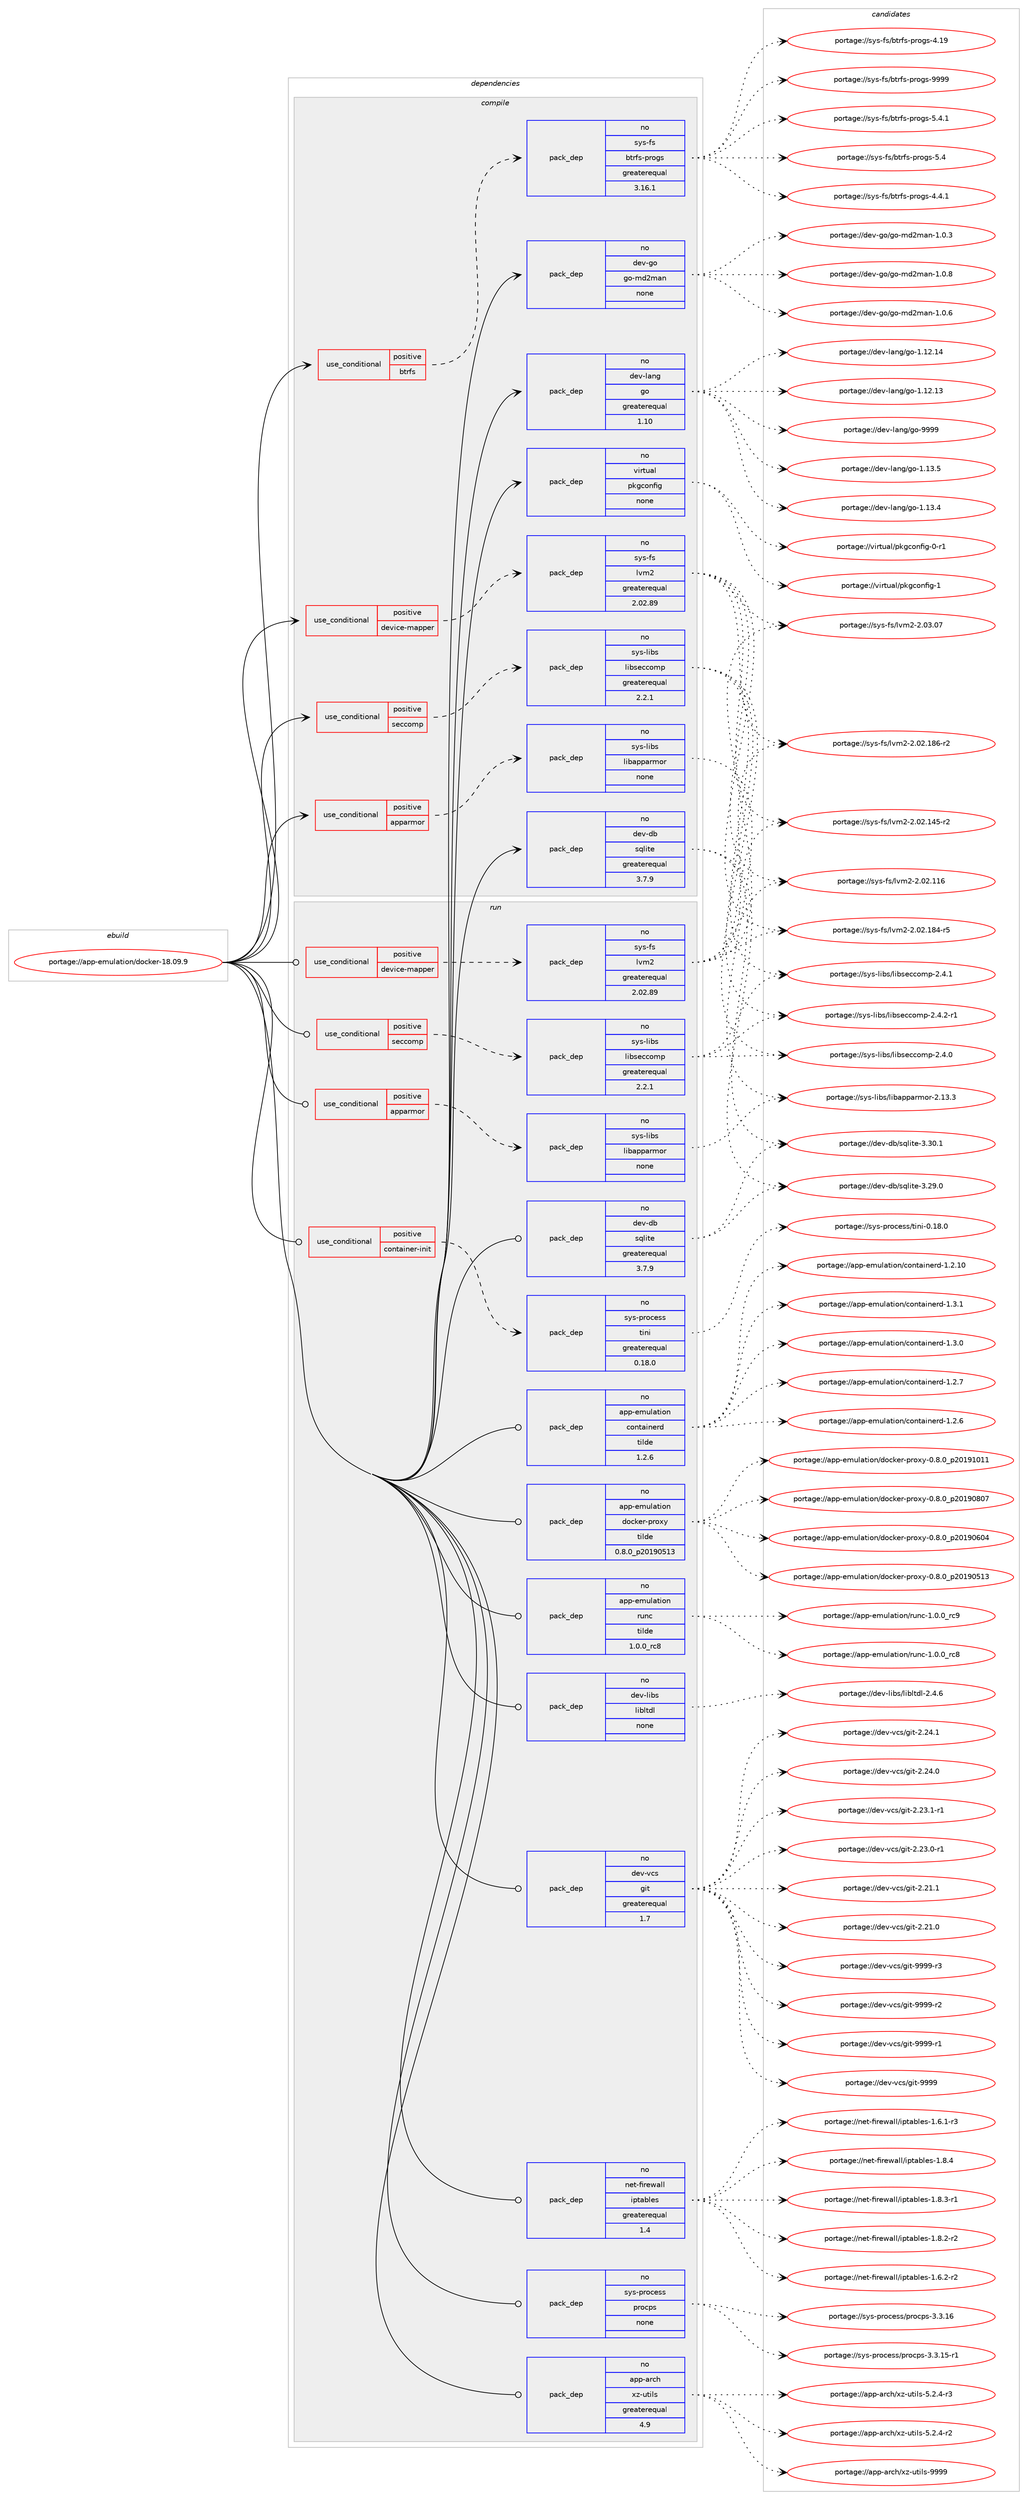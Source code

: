 digraph prolog {

# *************
# Graph options
# *************

newrank=true;
concentrate=true;
compound=true;
graph [rankdir=LR,fontname=Helvetica,fontsize=10,ranksep=1.5];#, ranksep=2.5, nodesep=0.2];
edge  [arrowhead=vee];
node  [fontname=Helvetica,fontsize=10];

# **********
# The ebuild
# **********

subgraph cluster_leftcol {
color=gray;
label=<<i>ebuild</i>>;
id [label="portage://app-emulation/docker-18.09.9", color=red, width=4, href="../app-emulation/docker-18.09.9.svg"];
}

# ****************
# The dependencies
# ****************

subgraph cluster_midcol {
color=gray;
label=<<i>dependencies</i>>;
subgraph cluster_compile {
fillcolor="#eeeeee";
style=filled;
label=<<i>compile</i>>;
subgraph cond148629 {
dependency631167 [label=<<TABLE BORDER="0" CELLBORDER="1" CELLSPACING="0" CELLPADDING="4"><TR><TD ROWSPAN="3" CELLPADDING="10">use_conditional</TD></TR><TR><TD>positive</TD></TR><TR><TD>apparmor</TD></TR></TABLE>>, shape=none, color=red];
subgraph pack474131 {
dependency631168 [label=<<TABLE BORDER="0" CELLBORDER="1" CELLSPACING="0" CELLPADDING="4" WIDTH="220"><TR><TD ROWSPAN="6" CELLPADDING="30">pack_dep</TD></TR><TR><TD WIDTH="110">no</TD></TR><TR><TD>sys-libs</TD></TR><TR><TD>libapparmor</TD></TR><TR><TD>none</TD></TR><TR><TD></TD></TR></TABLE>>, shape=none, color=blue];
}
dependency631167:e -> dependency631168:w [weight=20,style="dashed",arrowhead="vee"];
}
id:e -> dependency631167:w [weight=20,style="solid",arrowhead="vee"];
subgraph cond148630 {
dependency631169 [label=<<TABLE BORDER="0" CELLBORDER="1" CELLSPACING="0" CELLPADDING="4"><TR><TD ROWSPAN="3" CELLPADDING="10">use_conditional</TD></TR><TR><TD>positive</TD></TR><TR><TD>btrfs</TD></TR></TABLE>>, shape=none, color=red];
subgraph pack474132 {
dependency631170 [label=<<TABLE BORDER="0" CELLBORDER="1" CELLSPACING="0" CELLPADDING="4" WIDTH="220"><TR><TD ROWSPAN="6" CELLPADDING="30">pack_dep</TD></TR><TR><TD WIDTH="110">no</TD></TR><TR><TD>sys-fs</TD></TR><TR><TD>btrfs-progs</TD></TR><TR><TD>greaterequal</TD></TR><TR><TD>3.16.1</TD></TR></TABLE>>, shape=none, color=blue];
}
dependency631169:e -> dependency631170:w [weight=20,style="dashed",arrowhead="vee"];
}
id:e -> dependency631169:w [weight=20,style="solid",arrowhead="vee"];
subgraph cond148631 {
dependency631171 [label=<<TABLE BORDER="0" CELLBORDER="1" CELLSPACING="0" CELLPADDING="4"><TR><TD ROWSPAN="3" CELLPADDING="10">use_conditional</TD></TR><TR><TD>positive</TD></TR><TR><TD>device-mapper</TD></TR></TABLE>>, shape=none, color=red];
subgraph pack474133 {
dependency631172 [label=<<TABLE BORDER="0" CELLBORDER="1" CELLSPACING="0" CELLPADDING="4" WIDTH="220"><TR><TD ROWSPAN="6" CELLPADDING="30">pack_dep</TD></TR><TR><TD WIDTH="110">no</TD></TR><TR><TD>sys-fs</TD></TR><TR><TD>lvm2</TD></TR><TR><TD>greaterequal</TD></TR><TR><TD>2.02.89</TD></TR></TABLE>>, shape=none, color=blue];
}
dependency631171:e -> dependency631172:w [weight=20,style="dashed",arrowhead="vee"];
}
id:e -> dependency631171:w [weight=20,style="solid",arrowhead="vee"];
subgraph cond148632 {
dependency631173 [label=<<TABLE BORDER="0" CELLBORDER="1" CELLSPACING="0" CELLPADDING="4"><TR><TD ROWSPAN="3" CELLPADDING="10">use_conditional</TD></TR><TR><TD>positive</TD></TR><TR><TD>seccomp</TD></TR></TABLE>>, shape=none, color=red];
subgraph pack474134 {
dependency631174 [label=<<TABLE BORDER="0" CELLBORDER="1" CELLSPACING="0" CELLPADDING="4" WIDTH="220"><TR><TD ROWSPAN="6" CELLPADDING="30">pack_dep</TD></TR><TR><TD WIDTH="110">no</TD></TR><TR><TD>sys-libs</TD></TR><TR><TD>libseccomp</TD></TR><TR><TD>greaterequal</TD></TR><TR><TD>2.2.1</TD></TR></TABLE>>, shape=none, color=blue];
}
dependency631173:e -> dependency631174:w [weight=20,style="dashed",arrowhead="vee"];
}
id:e -> dependency631173:w [weight=20,style="solid",arrowhead="vee"];
subgraph pack474135 {
dependency631175 [label=<<TABLE BORDER="0" CELLBORDER="1" CELLSPACING="0" CELLPADDING="4" WIDTH="220"><TR><TD ROWSPAN="6" CELLPADDING="30">pack_dep</TD></TR><TR><TD WIDTH="110">no</TD></TR><TR><TD>dev-db</TD></TR><TR><TD>sqlite</TD></TR><TR><TD>greaterequal</TD></TR><TR><TD>3.7.9</TD></TR></TABLE>>, shape=none, color=blue];
}
id:e -> dependency631175:w [weight=20,style="solid",arrowhead="vee"];
subgraph pack474136 {
dependency631176 [label=<<TABLE BORDER="0" CELLBORDER="1" CELLSPACING="0" CELLPADDING="4" WIDTH="220"><TR><TD ROWSPAN="6" CELLPADDING="30">pack_dep</TD></TR><TR><TD WIDTH="110">no</TD></TR><TR><TD>dev-go</TD></TR><TR><TD>go-md2man</TD></TR><TR><TD>none</TD></TR><TR><TD></TD></TR></TABLE>>, shape=none, color=blue];
}
id:e -> dependency631176:w [weight=20,style="solid",arrowhead="vee"];
subgraph pack474137 {
dependency631177 [label=<<TABLE BORDER="0" CELLBORDER="1" CELLSPACING="0" CELLPADDING="4" WIDTH="220"><TR><TD ROWSPAN="6" CELLPADDING="30">pack_dep</TD></TR><TR><TD WIDTH="110">no</TD></TR><TR><TD>dev-lang</TD></TR><TR><TD>go</TD></TR><TR><TD>greaterequal</TD></TR><TR><TD>1.10</TD></TR></TABLE>>, shape=none, color=blue];
}
id:e -> dependency631177:w [weight=20,style="solid",arrowhead="vee"];
subgraph pack474138 {
dependency631178 [label=<<TABLE BORDER="0" CELLBORDER="1" CELLSPACING="0" CELLPADDING="4" WIDTH="220"><TR><TD ROWSPAN="6" CELLPADDING="30">pack_dep</TD></TR><TR><TD WIDTH="110">no</TD></TR><TR><TD>virtual</TD></TR><TR><TD>pkgconfig</TD></TR><TR><TD>none</TD></TR><TR><TD></TD></TR></TABLE>>, shape=none, color=blue];
}
id:e -> dependency631178:w [weight=20,style="solid",arrowhead="vee"];
}
subgraph cluster_compileandrun {
fillcolor="#eeeeee";
style=filled;
label=<<i>compile and run</i>>;
}
subgraph cluster_run {
fillcolor="#eeeeee";
style=filled;
label=<<i>run</i>>;
subgraph cond148633 {
dependency631179 [label=<<TABLE BORDER="0" CELLBORDER="1" CELLSPACING="0" CELLPADDING="4"><TR><TD ROWSPAN="3" CELLPADDING="10">use_conditional</TD></TR><TR><TD>positive</TD></TR><TR><TD>apparmor</TD></TR></TABLE>>, shape=none, color=red];
subgraph pack474139 {
dependency631180 [label=<<TABLE BORDER="0" CELLBORDER="1" CELLSPACING="0" CELLPADDING="4" WIDTH="220"><TR><TD ROWSPAN="6" CELLPADDING="30">pack_dep</TD></TR><TR><TD WIDTH="110">no</TD></TR><TR><TD>sys-libs</TD></TR><TR><TD>libapparmor</TD></TR><TR><TD>none</TD></TR><TR><TD></TD></TR></TABLE>>, shape=none, color=blue];
}
dependency631179:e -> dependency631180:w [weight=20,style="dashed",arrowhead="vee"];
}
id:e -> dependency631179:w [weight=20,style="solid",arrowhead="odot"];
subgraph cond148634 {
dependency631181 [label=<<TABLE BORDER="0" CELLBORDER="1" CELLSPACING="0" CELLPADDING="4"><TR><TD ROWSPAN="3" CELLPADDING="10">use_conditional</TD></TR><TR><TD>positive</TD></TR><TR><TD>container-init</TD></TR></TABLE>>, shape=none, color=red];
subgraph pack474140 {
dependency631182 [label=<<TABLE BORDER="0" CELLBORDER="1" CELLSPACING="0" CELLPADDING="4" WIDTH="220"><TR><TD ROWSPAN="6" CELLPADDING="30">pack_dep</TD></TR><TR><TD WIDTH="110">no</TD></TR><TR><TD>sys-process</TD></TR><TR><TD>tini</TD></TR><TR><TD>greaterequal</TD></TR><TR><TD>0.18.0</TD></TR></TABLE>>, shape=none, color=blue];
}
dependency631181:e -> dependency631182:w [weight=20,style="dashed",arrowhead="vee"];
}
id:e -> dependency631181:w [weight=20,style="solid",arrowhead="odot"];
subgraph cond148635 {
dependency631183 [label=<<TABLE BORDER="0" CELLBORDER="1" CELLSPACING="0" CELLPADDING="4"><TR><TD ROWSPAN="3" CELLPADDING="10">use_conditional</TD></TR><TR><TD>positive</TD></TR><TR><TD>device-mapper</TD></TR></TABLE>>, shape=none, color=red];
subgraph pack474141 {
dependency631184 [label=<<TABLE BORDER="0" CELLBORDER="1" CELLSPACING="0" CELLPADDING="4" WIDTH="220"><TR><TD ROWSPAN="6" CELLPADDING="30">pack_dep</TD></TR><TR><TD WIDTH="110">no</TD></TR><TR><TD>sys-fs</TD></TR><TR><TD>lvm2</TD></TR><TR><TD>greaterequal</TD></TR><TR><TD>2.02.89</TD></TR></TABLE>>, shape=none, color=blue];
}
dependency631183:e -> dependency631184:w [weight=20,style="dashed",arrowhead="vee"];
}
id:e -> dependency631183:w [weight=20,style="solid",arrowhead="odot"];
subgraph cond148636 {
dependency631185 [label=<<TABLE BORDER="0" CELLBORDER="1" CELLSPACING="0" CELLPADDING="4"><TR><TD ROWSPAN="3" CELLPADDING="10">use_conditional</TD></TR><TR><TD>positive</TD></TR><TR><TD>seccomp</TD></TR></TABLE>>, shape=none, color=red];
subgraph pack474142 {
dependency631186 [label=<<TABLE BORDER="0" CELLBORDER="1" CELLSPACING="0" CELLPADDING="4" WIDTH="220"><TR><TD ROWSPAN="6" CELLPADDING="30">pack_dep</TD></TR><TR><TD WIDTH="110">no</TD></TR><TR><TD>sys-libs</TD></TR><TR><TD>libseccomp</TD></TR><TR><TD>greaterequal</TD></TR><TR><TD>2.2.1</TD></TR></TABLE>>, shape=none, color=blue];
}
dependency631185:e -> dependency631186:w [weight=20,style="dashed",arrowhead="vee"];
}
id:e -> dependency631185:w [weight=20,style="solid",arrowhead="odot"];
subgraph pack474143 {
dependency631187 [label=<<TABLE BORDER="0" CELLBORDER="1" CELLSPACING="0" CELLPADDING="4" WIDTH="220"><TR><TD ROWSPAN="6" CELLPADDING="30">pack_dep</TD></TR><TR><TD WIDTH="110">no</TD></TR><TR><TD>app-arch</TD></TR><TR><TD>xz-utils</TD></TR><TR><TD>greaterequal</TD></TR><TR><TD>4.9</TD></TR></TABLE>>, shape=none, color=blue];
}
id:e -> dependency631187:w [weight=20,style="solid",arrowhead="odot"];
subgraph pack474144 {
dependency631188 [label=<<TABLE BORDER="0" CELLBORDER="1" CELLSPACING="0" CELLPADDING="4" WIDTH="220"><TR><TD ROWSPAN="6" CELLPADDING="30">pack_dep</TD></TR><TR><TD WIDTH="110">no</TD></TR><TR><TD>app-emulation</TD></TR><TR><TD>containerd</TD></TR><TR><TD>tilde</TD></TR><TR><TD>1.2.6</TD></TR></TABLE>>, shape=none, color=blue];
}
id:e -> dependency631188:w [weight=20,style="solid",arrowhead="odot"];
subgraph pack474145 {
dependency631189 [label=<<TABLE BORDER="0" CELLBORDER="1" CELLSPACING="0" CELLPADDING="4" WIDTH="220"><TR><TD ROWSPAN="6" CELLPADDING="30">pack_dep</TD></TR><TR><TD WIDTH="110">no</TD></TR><TR><TD>app-emulation</TD></TR><TR><TD>docker-proxy</TD></TR><TR><TD>tilde</TD></TR><TR><TD>0.8.0_p20190513</TD></TR></TABLE>>, shape=none, color=blue];
}
id:e -> dependency631189:w [weight=20,style="solid",arrowhead="odot"];
subgraph pack474146 {
dependency631190 [label=<<TABLE BORDER="0" CELLBORDER="1" CELLSPACING="0" CELLPADDING="4" WIDTH="220"><TR><TD ROWSPAN="6" CELLPADDING="30">pack_dep</TD></TR><TR><TD WIDTH="110">no</TD></TR><TR><TD>app-emulation</TD></TR><TR><TD>runc</TD></TR><TR><TD>tilde</TD></TR><TR><TD>1.0.0_rc8</TD></TR></TABLE>>, shape=none, color=blue];
}
id:e -> dependency631190:w [weight=20,style="solid",arrowhead="odot"];
subgraph pack474147 {
dependency631191 [label=<<TABLE BORDER="0" CELLBORDER="1" CELLSPACING="0" CELLPADDING="4" WIDTH="220"><TR><TD ROWSPAN="6" CELLPADDING="30">pack_dep</TD></TR><TR><TD WIDTH="110">no</TD></TR><TR><TD>dev-db</TD></TR><TR><TD>sqlite</TD></TR><TR><TD>greaterequal</TD></TR><TR><TD>3.7.9</TD></TR></TABLE>>, shape=none, color=blue];
}
id:e -> dependency631191:w [weight=20,style="solid",arrowhead="odot"];
subgraph pack474148 {
dependency631192 [label=<<TABLE BORDER="0" CELLBORDER="1" CELLSPACING="0" CELLPADDING="4" WIDTH="220"><TR><TD ROWSPAN="6" CELLPADDING="30">pack_dep</TD></TR><TR><TD WIDTH="110">no</TD></TR><TR><TD>dev-libs</TD></TR><TR><TD>libltdl</TD></TR><TR><TD>none</TD></TR><TR><TD></TD></TR></TABLE>>, shape=none, color=blue];
}
id:e -> dependency631192:w [weight=20,style="solid",arrowhead="odot"];
subgraph pack474149 {
dependency631193 [label=<<TABLE BORDER="0" CELLBORDER="1" CELLSPACING="0" CELLPADDING="4" WIDTH="220"><TR><TD ROWSPAN="6" CELLPADDING="30">pack_dep</TD></TR><TR><TD WIDTH="110">no</TD></TR><TR><TD>dev-vcs</TD></TR><TR><TD>git</TD></TR><TR><TD>greaterequal</TD></TR><TR><TD>1.7</TD></TR></TABLE>>, shape=none, color=blue];
}
id:e -> dependency631193:w [weight=20,style="solid",arrowhead="odot"];
subgraph pack474150 {
dependency631194 [label=<<TABLE BORDER="0" CELLBORDER="1" CELLSPACING="0" CELLPADDING="4" WIDTH="220"><TR><TD ROWSPAN="6" CELLPADDING="30">pack_dep</TD></TR><TR><TD WIDTH="110">no</TD></TR><TR><TD>net-firewall</TD></TR><TR><TD>iptables</TD></TR><TR><TD>greaterequal</TD></TR><TR><TD>1.4</TD></TR></TABLE>>, shape=none, color=blue];
}
id:e -> dependency631194:w [weight=20,style="solid",arrowhead="odot"];
subgraph pack474151 {
dependency631195 [label=<<TABLE BORDER="0" CELLBORDER="1" CELLSPACING="0" CELLPADDING="4" WIDTH="220"><TR><TD ROWSPAN="6" CELLPADDING="30">pack_dep</TD></TR><TR><TD WIDTH="110">no</TD></TR><TR><TD>sys-process</TD></TR><TR><TD>procps</TD></TR><TR><TD>none</TD></TR><TR><TD></TD></TR></TABLE>>, shape=none, color=blue];
}
id:e -> dependency631195:w [weight=20,style="solid",arrowhead="odot"];
}
}

# **************
# The candidates
# **************

subgraph cluster_choices {
rank=same;
color=gray;
label=<<i>candidates</i>>;

subgraph choice474131 {
color=black;
nodesep=1;
choice11512111545108105981154710810598971121129711410911111445504649514651 [label="portage://sys-libs/libapparmor-2.13.3", color=red, width=4,href="../sys-libs/libapparmor-2.13.3.svg"];
dependency631168:e -> choice11512111545108105981154710810598971121129711410911111445504649514651:w [style=dotted,weight="100"];
}
subgraph choice474132 {
color=black;
nodesep=1;
choice115121115451021154798116114102115451121141111031154557575757 [label="portage://sys-fs/btrfs-progs-9999", color=red, width=4,href="../sys-fs/btrfs-progs-9999.svg"];
choice11512111545102115479811611410211545112114111103115455346524649 [label="portage://sys-fs/btrfs-progs-5.4.1", color=red, width=4,href="../sys-fs/btrfs-progs-5.4.1.svg"];
choice1151211154510211547981161141021154511211411110311545534652 [label="portage://sys-fs/btrfs-progs-5.4", color=red, width=4,href="../sys-fs/btrfs-progs-5.4.svg"];
choice11512111545102115479811611410211545112114111103115455246524649 [label="portage://sys-fs/btrfs-progs-4.4.1", color=red, width=4,href="../sys-fs/btrfs-progs-4.4.1.svg"];
choice115121115451021154798116114102115451121141111031154552464957 [label="portage://sys-fs/btrfs-progs-4.19", color=red, width=4,href="../sys-fs/btrfs-progs-4.19.svg"];
dependency631170:e -> choice115121115451021154798116114102115451121141111031154557575757:w [style=dotted,weight="100"];
dependency631170:e -> choice11512111545102115479811611410211545112114111103115455346524649:w [style=dotted,weight="100"];
dependency631170:e -> choice1151211154510211547981161141021154511211411110311545534652:w [style=dotted,weight="100"];
dependency631170:e -> choice11512111545102115479811611410211545112114111103115455246524649:w [style=dotted,weight="100"];
dependency631170:e -> choice115121115451021154798116114102115451121141111031154552464957:w [style=dotted,weight="100"];
}
subgraph choice474133 {
color=black;
nodesep=1;
choice1151211154510211547108118109504550464851464855 [label="portage://sys-fs/lvm2-2.03.07", color=red, width=4,href="../sys-fs/lvm2-2.03.07.svg"];
choice1151211154510211547108118109504550464850464956544511450 [label="portage://sys-fs/lvm2-2.02.186-r2", color=red, width=4,href="../sys-fs/lvm2-2.02.186-r2.svg"];
choice1151211154510211547108118109504550464850464956524511453 [label="portage://sys-fs/lvm2-2.02.184-r5", color=red, width=4,href="../sys-fs/lvm2-2.02.184-r5.svg"];
choice1151211154510211547108118109504550464850464952534511450 [label="portage://sys-fs/lvm2-2.02.145-r2", color=red, width=4,href="../sys-fs/lvm2-2.02.145-r2.svg"];
choice115121115451021154710811810950455046485046494954 [label="portage://sys-fs/lvm2-2.02.116", color=red, width=4,href="../sys-fs/lvm2-2.02.116.svg"];
dependency631172:e -> choice1151211154510211547108118109504550464851464855:w [style=dotted,weight="100"];
dependency631172:e -> choice1151211154510211547108118109504550464850464956544511450:w [style=dotted,weight="100"];
dependency631172:e -> choice1151211154510211547108118109504550464850464956524511453:w [style=dotted,weight="100"];
dependency631172:e -> choice1151211154510211547108118109504550464850464952534511450:w [style=dotted,weight="100"];
dependency631172:e -> choice115121115451021154710811810950455046485046494954:w [style=dotted,weight="100"];
}
subgraph choice474134 {
color=black;
nodesep=1;
choice1151211154510810598115471081059811510199991111091124550465246504511449 [label="portage://sys-libs/libseccomp-2.4.2-r1", color=red, width=4,href="../sys-libs/libseccomp-2.4.2-r1.svg"];
choice115121115451081059811547108105981151019999111109112455046524649 [label="portage://sys-libs/libseccomp-2.4.1", color=red, width=4,href="../sys-libs/libseccomp-2.4.1.svg"];
choice115121115451081059811547108105981151019999111109112455046524648 [label="portage://sys-libs/libseccomp-2.4.0", color=red, width=4,href="../sys-libs/libseccomp-2.4.0.svg"];
dependency631174:e -> choice1151211154510810598115471081059811510199991111091124550465246504511449:w [style=dotted,weight="100"];
dependency631174:e -> choice115121115451081059811547108105981151019999111109112455046524649:w [style=dotted,weight="100"];
dependency631174:e -> choice115121115451081059811547108105981151019999111109112455046524648:w [style=dotted,weight="100"];
}
subgraph choice474135 {
color=black;
nodesep=1;
choice10010111845100984711511310810511610145514651484649 [label="portage://dev-db/sqlite-3.30.1", color=red, width=4,href="../dev-db/sqlite-3.30.1.svg"];
choice10010111845100984711511310810511610145514650574648 [label="portage://dev-db/sqlite-3.29.0", color=red, width=4,href="../dev-db/sqlite-3.29.0.svg"];
dependency631175:e -> choice10010111845100984711511310810511610145514651484649:w [style=dotted,weight="100"];
dependency631175:e -> choice10010111845100984711511310810511610145514650574648:w [style=dotted,weight="100"];
}
subgraph choice474136 {
color=black;
nodesep=1;
choice1001011184510311147103111451091005010997110454946484656 [label="portage://dev-go/go-md2man-1.0.8", color=red, width=4,href="../dev-go/go-md2man-1.0.8.svg"];
choice1001011184510311147103111451091005010997110454946484654 [label="portage://dev-go/go-md2man-1.0.6", color=red, width=4,href="../dev-go/go-md2man-1.0.6.svg"];
choice1001011184510311147103111451091005010997110454946484651 [label="portage://dev-go/go-md2man-1.0.3", color=red, width=4,href="../dev-go/go-md2man-1.0.3.svg"];
dependency631176:e -> choice1001011184510311147103111451091005010997110454946484656:w [style=dotted,weight="100"];
dependency631176:e -> choice1001011184510311147103111451091005010997110454946484654:w [style=dotted,weight="100"];
dependency631176:e -> choice1001011184510311147103111451091005010997110454946484651:w [style=dotted,weight="100"];
}
subgraph choice474137 {
color=black;
nodesep=1;
choice1001011184510897110103471031114557575757 [label="portage://dev-lang/go-9999", color=red, width=4,href="../dev-lang/go-9999.svg"];
choice10010111845108971101034710311145494649514653 [label="portage://dev-lang/go-1.13.5", color=red, width=4,href="../dev-lang/go-1.13.5.svg"];
choice10010111845108971101034710311145494649514652 [label="portage://dev-lang/go-1.13.4", color=red, width=4,href="../dev-lang/go-1.13.4.svg"];
choice1001011184510897110103471031114549464950464952 [label="portage://dev-lang/go-1.12.14", color=red, width=4,href="../dev-lang/go-1.12.14.svg"];
choice1001011184510897110103471031114549464950464951 [label="portage://dev-lang/go-1.12.13", color=red, width=4,href="../dev-lang/go-1.12.13.svg"];
dependency631177:e -> choice1001011184510897110103471031114557575757:w [style=dotted,weight="100"];
dependency631177:e -> choice10010111845108971101034710311145494649514653:w [style=dotted,weight="100"];
dependency631177:e -> choice10010111845108971101034710311145494649514652:w [style=dotted,weight="100"];
dependency631177:e -> choice1001011184510897110103471031114549464950464952:w [style=dotted,weight="100"];
dependency631177:e -> choice1001011184510897110103471031114549464950464951:w [style=dotted,weight="100"];
}
subgraph choice474138 {
color=black;
nodesep=1;
choice1181051141161179710847112107103991111101021051034549 [label="portage://virtual/pkgconfig-1", color=red, width=4,href="../virtual/pkgconfig-1.svg"];
choice11810511411611797108471121071039911111010210510345484511449 [label="portage://virtual/pkgconfig-0-r1", color=red, width=4,href="../virtual/pkgconfig-0-r1.svg"];
dependency631178:e -> choice1181051141161179710847112107103991111101021051034549:w [style=dotted,weight="100"];
dependency631178:e -> choice11810511411611797108471121071039911111010210510345484511449:w [style=dotted,weight="100"];
}
subgraph choice474139 {
color=black;
nodesep=1;
choice11512111545108105981154710810598971121129711410911111445504649514651 [label="portage://sys-libs/libapparmor-2.13.3", color=red, width=4,href="../sys-libs/libapparmor-2.13.3.svg"];
dependency631180:e -> choice11512111545108105981154710810598971121129711410911111445504649514651:w [style=dotted,weight="100"];
}
subgraph choice474140 {
color=black;
nodesep=1;
choice11512111545112114111991011151154711610511010545484649564648 [label="portage://sys-process/tini-0.18.0", color=red, width=4,href="../sys-process/tini-0.18.0.svg"];
dependency631182:e -> choice11512111545112114111991011151154711610511010545484649564648:w [style=dotted,weight="100"];
}
subgraph choice474141 {
color=black;
nodesep=1;
choice1151211154510211547108118109504550464851464855 [label="portage://sys-fs/lvm2-2.03.07", color=red, width=4,href="../sys-fs/lvm2-2.03.07.svg"];
choice1151211154510211547108118109504550464850464956544511450 [label="portage://sys-fs/lvm2-2.02.186-r2", color=red, width=4,href="../sys-fs/lvm2-2.02.186-r2.svg"];
choice1151211154510211547108118109504550464850464956524511453 [label="portage://sys-fs/lvm2-2.02.184-r5", color=red, width=4,href="../sys-fs/lvm2-2.02.184-r5.svg"];
choice1151211154510211547108118109504550464850464952534511450 [label="portage://sys-fs/lvm2-2.02.145-r2", color=red, width=4,href="../sys-fs/lvm2-2.02.145-r2.svg"];
choice115121115451021154710811810950455046485046494954 [label="portage://sys-fs/lvm2-2.02.116", color=red, width=4,href="../sys-fs/lvm2-2.02.116.svg"];
dependency631184:e -> choice1151211154510211547108118109504550464851464855:w [style=dotted,weight="100"];
dependency631184:e -> choice1151211154510211547108118109504550464850464956544511450:w [style=dotted,weight="100"];
dependency631184:e -> choice1151211154510211547108118109504550464850464956524511453:w [style=dotted,weight="100"];
dependency631184:e -> choice1151211154510211547108118109504550464850464952534511450:w [style=dotted,weight="100"];
dependency631184:e -> choice115121115451021154710811810950455046485046494954:w [style=dotted,weight="100"];
}
subgraph choice474142 {
color=black;
nodesep=1;
choice1151211154510810598115471081059811510199991111091124550465246504511449 [label="portage://sys-libs/libseccomp-2.4.2-r1", color=red, width=4,href="../sys-libs/libseccomp-2.4.2-r1.svg"];
choice115121115451081059811547108105981151019999111109112455046524649 [label="portage://sys-libs/libseccomp-2.4.1", color=red, width=4,href="../sys-libs/libseccomp-2.4.1.svg"];
choice115121115451081059811547108105981151019999111109112455046524648 [label="portage://sys-libs/libseccomp-2.4.0", color=red, width=4,href="../sys-libs/libseccomp-2.4.0.svg"];
dependency631186:e -> choice1151211154510810598115471081059811510199991111091124550465246504511449:w [style=dotted,weight="100"];
dependency631186:e -> choice115121115451081059811547108105981151019999111109112455046524649:w [style=dotted,weight="100"];
dependency631186:e -> choice115121115451081059811547108105981151019999111109112455046524648:w [style=dotted,weight="100"];
}
subgraph choice474143 {
color=black;
nodesep=1;
choice9711211245971149910447120122451171161051081154557575757 [label="portage://app-arch/xz-utils-9999", color=red, width=4,href="../app-arch/xz-utils-9999.svg"];
choice9711211245971149910447120122451171161051081154553465046524511451 [label="portage://app-arch/xz-utils-5.2.4-r3", color=red, width=4,href="../app-arch/xz-utils-5.2.4-r3.svg"];
choice9711211245971149910447120122451171161051081154553465046524511450 [label="portage://app-arch/xz-utils-5.2.4-r2", color=red, width=4,href="../app-arch/xz-utils-5.2.4-r2.svg"];
dependency631187:e -> choice9711211245971149910447120122451171161051081154557575757:w [style=dotted,weight="100"];
dependency631187:e -> choice9711211245971149910447120122451171161051081154553465046524511451:w [style=dotted,weight="100"];
dependency631187:e -> choice9711211245971149910447120122451171161051081154553465046524511450:w [style=dotted,weight="100"];
}
subgraph choice474144 {
color=black;
nodesep=1;
choice971121124510110911710897116105111110479911111011697105110101114100454946514649 [label="portage://app-emulation/containerd-1.3.1", color=red, width=4,href="../app-emulation/containerd-1.3.1.svg"];
choice971121124510110911710897116105111110479911111011697105110101114100454946514648 [label="portage://app-emulation/containerd-1.3.0", color=red, width=4,href="../app-emulation/containerd-1.3.0.svg"];
choice971121124510110911710897116105111110479911111011697105110101114100454946504655 [label="portage://app-emulation/containerd-1.2.7", color=red, width=4,href="../app-emulation/containerd-1.2.7.svg"];
choice971121124510110911710897116105111110479911111011697105110101114100454946504654 [label="portage://app-emulation/containerd-1.2.6", color=red, width=4,href="../app-emulation/containerd-1.2.6.svg"];
choice97112112451011091171089711610511111047991111101169710511010111410045494650464948 [label="portage://app-emulation/containerd-1.2.10", color=red, width=4,href="../app-emulation/containerd-1.2.10.svg"];
dependency631188:e -> choice971121124510110911710897116105111110479911111011697105110101114100454946514649:w [style=dotted,weight="100"];
dependency631188:e -> choice971121124510110911710897116105111110479911111011697105110101114100454946514648:w [style=dotted,weight="100"];
dependency631188:e -> choice971121124510110911710897116105111110479911111011697105110101114100454946504655:w [style=dotted,weight="100"];
dependency631188:e -> choice971121124510110911710897116105111110479911111011697105110101114100454946504654:w [style=dotted,weight="100"];
dependency631188:e -> choice97112112451011091171089711610511111047991111101169710511010111410045494650464948:w [style=dotted,weight="100"];
}
subgraph choice474145 {
color=black;
nodesep=1;
choice971121124510110911710897116105111110471001119910710111445112114111120121454846564648951125048495749484949 [label="portage://app-emulation/docker-proxy-0.8.0_p20191011", color=red, width=4,href="../app-emulation/docker-proxy-0.8.0_p20191011.svg"];
choice971121124510110911710897116105111110471001119910710111445112114111120121454846564648951125048495748564855 [label="portage://app-emulation/docker-proxy-0.8.0_p20190807", color=red, width=4,href="../app-emulation/docker-proxy-0.8.0_p20190807.svg"];
choice971121124510110911710897116105111110471001119910710111445112114111120121454846564648951125048495748544852 [label="portage://app-emulation/docker-proxy-0.8.0_p20190604", color=red, width=4,href="../app-emulation/docker-proxy-0.8.0_p20190604.svg"];
choice971121124510110911710897116105111110471001119910710111445112114111120121454846564648951125048495748534951 [label="portage://app-emulation/docker-proxy-0.8.0_p20190513", color=red, width=4,href="../app-emulation/docker-proxy-0.8.0_p20190513.svg"];
dependency631189:e -> choice971121124510110911710897116105111110471001119910710111445112114111120121454846564648951125048495749484949:w [style=dotted,weight="100"];
dependency631189:e -> choice971121124510110911710897116105111110471001119910710111445112114111120121454846564648951125048495748564855:w [style=dotted,weight="100"];
dependency631189:e -> choice971121124510110911710897116105111110471001119910710111445112114111120121454846564648951125048495748544852:w [style=dotted,weight="100"];
dependency631189:e -> choice971121124510110911710897116105111110471001119910710111445112114111120121454846564648951125048495748534951:w [style=dotted,weight="100"];
}
subgraph choice474146 {
color=black;
nodesep=1;
choice9711211245101109117108971161051111104711411711099454946484648951149957 [label="portage://app-emulation/runc-1.0.0_rc9", color=red, width=4,href="../app-emulation/runc-1.0.0_rc9.svg"];
choice9711211245101109117108971161051111104711411711099454946484648951149956 [label="portage://app-emulation/runc-1.0.0_rc8", color=red, width=4,href="../app-emulation/runc-1.0.0_rc8.svg"];
dependency631190:e -> choice9711211245101109117108971161051111104711411711099454946484648951149957:w [style=dotted,weight="100"];
dependency631190:e -> choice9711211245101109117108971161051111104711411711099454946484648951149956:w [style=dotted,weight="100"];
}
subgraph choice474147 {
color=black;
nodesep=1;
choice10010111845100984711511310810511610145514651484649 [label="portage://dev-db/sqlite-3.30.1", color=red, width=4,href="../dev-db/sqlite-3.30.1.svg"];
choice10010111845100984711511310810511610145514650574648 [label="portage://dev-db/sqlite-3.29.0", color=red, width=4,href="../dev-db/sqlite-3.29.0.svg"];
dependency631191:e -> choice10010111845100984711511310810511610145514651484649:w [style=dotted,weight="100"];
dependency631191:e -> choice10010111845100984711511310810511610145514650574648:w [style=dotted,weight="100"];
}
subgraph choice474148 {
color=black;
nodesep=1;
choice10010111845108105981154710810598108116100108455046524654 [label="portage://dev-libs/libltdl-2.4.6", color=red, width=4,href="../dev-libs/libltdl-2.4.6.svg"];
dependency631192:e -> choice10010111845108105981154710810598108116100108455046524654:w [style=dotted,weight="100"];
}
subgraph choice474149 {
color=black;
nodesep=1;
choice10010111845118991154710310511645575757574511451 [label="portage://dev-vcs/git-9999-r3", color=red, width=4,href="../dev-vcs/git-9999-r3.svg"];
choice10010111845118991154710310511645575757574511450 [label="portage://dev-vcs/git-9999-r2", color=red, width=4,href="../dev-vcs/git-9999-r2.svg"];
choice10010111845118991154710310511645575757574511449 [label="portage://dev-vcs/git-9999-r1", color=red, width=4,href="../dev-vcs/git-9999-r1.svg"];
choice1001011184511899115471031051164557575757 [label="portage://dev-vcs/git-9999", color=red, width=4,href="../dev-vcs/git-9999.svg"];
choice10010111845118991154710310511645504650524649 [label="portage://dev-vcs/git-2.24.1", color=red, width=4,href="../dev-vcs/git-2.24.1.svg"];
choice10010111845118991154710310511645504650524648 [label="portage://dev-vcs/git-2.24.0", color=red, width=4,href="../dev-vcs/git-2.24.0.svg"];
choice100101118451189911547103105116455046505146494511449 [label="portage://dev-vcs/git-2.23.1-r1", color=red, width=4,href="../dev-vcs/git-2.23.1-r1.svg"];
choice100101118451189911547103105116455046505146484511449 [label="portage://dev-vcs/git-2.23.0-r1", color=red, width=4,href="../dev-vcs/git-2.23.0-r1.svg"];
choice10010111845118991154710310511645504650494649 [label="portage://dev-vcs/git-2.21.1", color=red, width=4,href="../dev-vcs/git-2.21.1.svg"];
choice10010111845118991154710310511645504650494648 [label="portage://dev-vcs/git-2.21.0", color=red, width=4,href="../dev-vcs/git-2.21.0.svg"];
dependency631193:e -> choice10010111845118991154710310511645575757574511451:w [style=dotted,weight="100"];
dependency631193:e -> choice10010111845118991154710310511645575757574511450:w [style=dotted,weight="100"];
dependency631193:e -> choice10010111845118991154710310511645575757574511449:w [style=dotted,weight="100"];
dependency631193:e -> choice1001011184511899115471031051164557575757:w [style=dotted,weight="100"];
dependency631193:e -> choice10010111845118991154710310511645504650524649:w [style=dotted,weight="100"];
dependency631193:e -> choice10010111845118991154710310511645504650524648:w [style=dotted,weight="100"];
dependency631193:e -> choice100101118451189911547103105116455046505146494511449:w [style=dotted,weight="100"];
dependency631193:e -> choice100101118451189911547103105116455046505146484511449:w [style=dotted,weight="100"];
dependency631193:e -> choice10010111845118991154710310511645504650494649:w [style=dotted,weight="100"];
dependency631193:e -> choice10010111845118991154710310511645504650494648:w [style=dotted,weight="100"];
}
subgraph choice474150 {
color=black;
nodesep=1;
choice1101011164510210511410111997108108471051121169798108101115454946564652 [label="portage://net-firewall/iptables-1.8.4", color=red, width=4,href="../net-firewall/iptables-1.8.4.svg"];
choice11010111645102105114101119971081084710511211697981081011154549465646514511449 [label="portage://net-firewall/iptables-1.8.3-r1", color=red, width=4,href="../net-firewall/iptables-1.8.3-r1.svg"];
choice11010111645102105114101119971081084710511211697981081011154549465646504511450 [label="portage://net-firewall/iptables-1.8.2-r2", color=red, width=4,href="../net-firewall/iptables-1.8.2-r2.svg"];
choice11010111645102105114101119971081084710511211697981081011154549465446504511450 [label="portage://net-firewall/iptables-1.6.2-r2", color=red, width=4,href="../net-firewall/iptables-1.6.2-r2.svg"];
choice11010111645102105114101119971081084710511211697981081011154549465446494511451 [label="portage://net-firewall/iptables-1.6.1-r3", color=red, width=4,href="../net-firewall/iptables-1.6.1-r3.svg"];
dependency631194:e -> choice1101011164510210511410111997108108471051121169798108101115454946564652:w [style=dotted,weight="100"];
dependency631194:e -> choice11010111645102105114101119971081084710511211697981081011154549465646514511449:w [style=dotted,weight="100"];
dependency631194:e -> choice11010111645102105114101119971081084710511211697981081011154549465646504511450:w [style=dotted,weight="100"];
dependency631194:e -> choice11010111645102105114101119971081084710511211697981081011154549465446504511450:w [style=dotted,weight="100"];
dependency631194:e -> choice11010111645102105114101119971081084710511211697981081011154549465446494511451:w [style=dotted,weight="100"];
}
subgraph choice474151 {
color=black;
nodesep=1;
choice1151211154511211411199101115115471121141119911211545514651464954 [label="portage://sys-process/procps-3.3.16", color=red, width=4,href="../sys-process/procps-3.3.16.svg"];
choice11512111545112114111991011151154711211411199112115455146514649534511449 [label="portage://sys-process/procps-3.3.15-r1", color=red, width=4,href="../sys-process/procps-3.3.15-r1.svg"];
dependency631195:e -> choice1151211154511211411199101115115471121141119911211545514651464954:w [style=dotted,weight="100"];
dependency631195:e -> choice11512111545112114111991011151154711211411199112115455146514649534511449:w [style=dotted,weight="100"];
}
}

}
